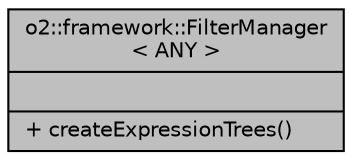 digraph "o2::framework::FilterManager&lt; ANY &gt;"
{
 // INTERACTIVE_SVG=YES
  bgcolor="transparent";
  edge [fontname="Helvetica",fontsize="10",labelfontname="Helvetica",labelfontsize="10"];
  node [fontname="Helvetica",fontsize="10",shape=record];
  Node1 [label="{o2::framework::FilterManager\l\< ANY \>\n||+ createExpressionTrees()\l}",height=0.2,width=0.4,color="black", fillcolor="grey75", style="filled", fontcolor="black"];
}

